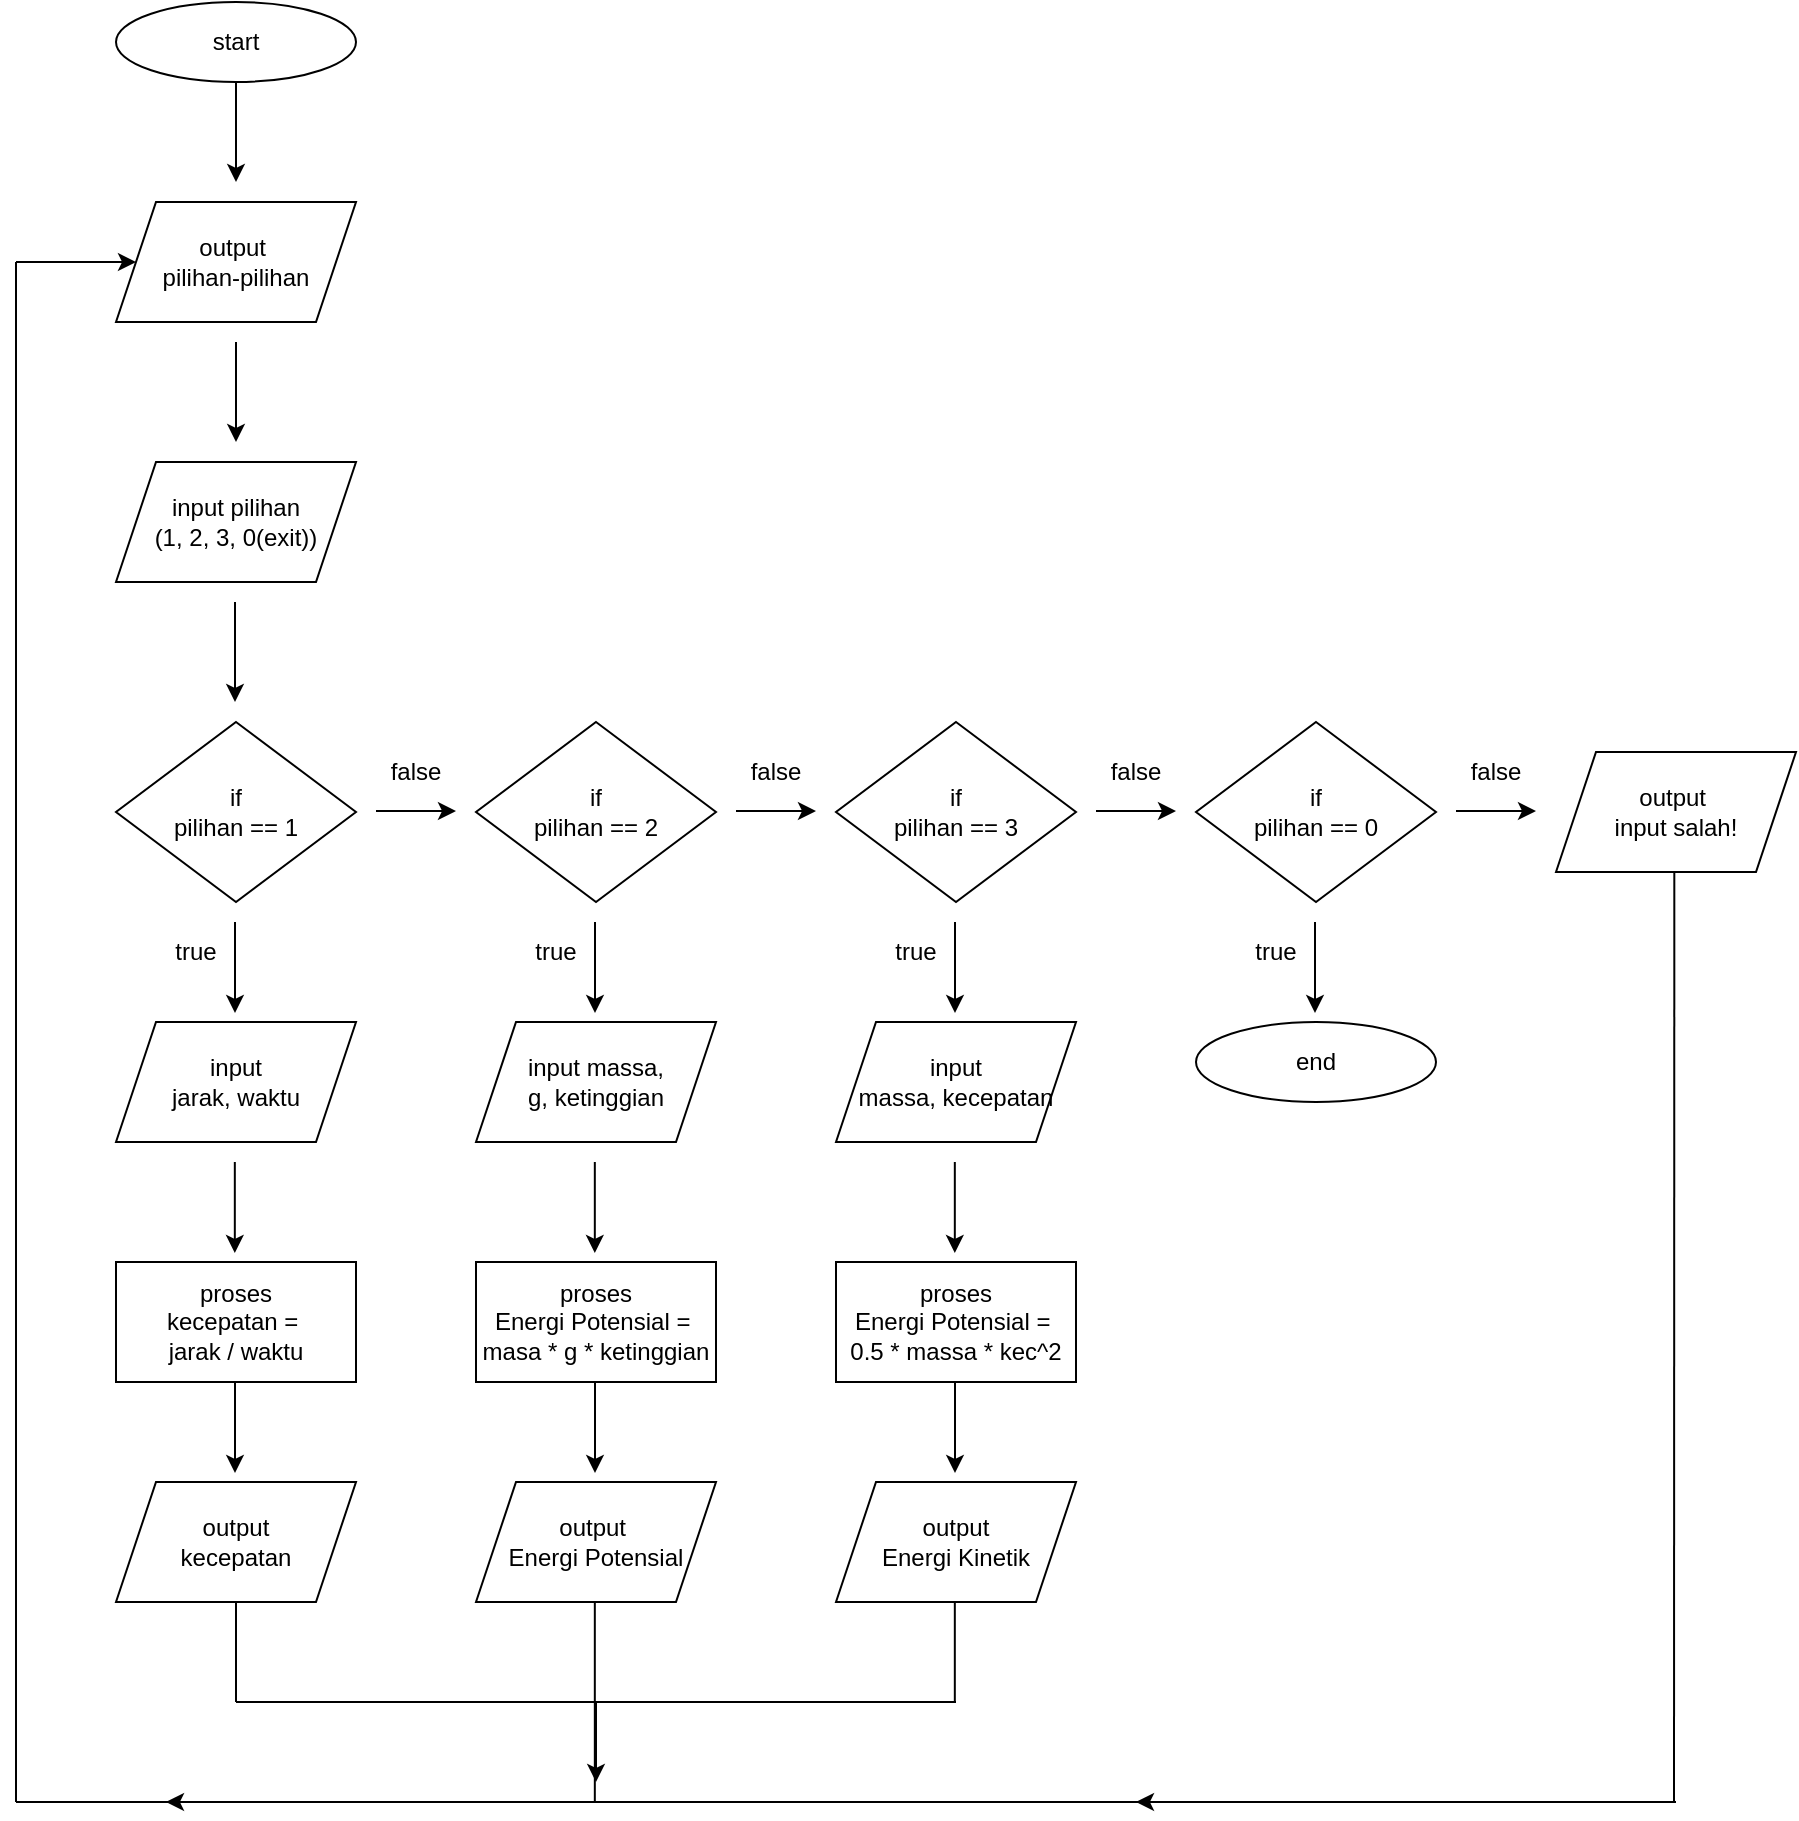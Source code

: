 <mxfile version="24.7.8">
  <diagram name="Page-1" id="fBOmCTxJh_x_Muk1704H">
    <mxGraphModel dx="1723" dy="757" grid="1" gridSize="10" guides="1" tooltips="1" connect="1" arrows="1" fold="1" page="1" pageScale="1" pageWidth="3300" pageHeight="4681" math="0" shadow="0">
      <root>
        <mxCell id="0" />
        <mxCell id="1" parent="0" />
        <mxCell id="cfUvDjUMcZ3npQGwa5-E-1" value="start" style="ellipse;whiteSpace=wrap;html=1;" vertex="1" parent="1">
          <mxGeometry x="340" y="60" width="120" height="40" as="geometry" />
        </mxCell>
        <mxCell id="cfUvDjUMcZ3npQGwa5-E-2" value="" style="endArrow=classic;html=1;rounded=0;exitX=0.5;exitY=1;exitDx=0;exitDy=0;" edge="1" parent="1" source="cfUvDjUMcZ3npQGwa5-E-1">
          <mxGeometry width="50" height="50" relative="1" as="geometry">
            <mxPoint x="430" y="160" as="sourcePoint" />
            <mxPoint x="400" y="150" as="targetPoint" />
          </mxGeometry>
        </mxCell>
        <mxCell id="cfUvDjUMcZ3npQGwa5-E-4" value="output&amp;nbsp;&lt;div&gt;pilihan-pilihan&lt;/div&gt;" style="shape=parallelogram;perimeter=parallelogramPerimeter;whiteSpace=wrap;html=1;fixedSize=1;" vertex="1" parent="1">
          <mxGeometry x="340" y="160" width="120" height="60" as="geometry" />
        </mxCell>
        <mxCell id="cfUvDjUMcZ3npQGwa5-E-5" value="" style="endArrow=classic;html=1;rounded=0;" edge="1" parent="1">
          <mxGeometry width="50" height="50" relative="1" as="geometry">
            <mxPoint x="400" y="230" as="sourcePoint" />
            <mxPoint x="400" y="280" as="targetPoint" />
          </mxGeometry>
        </mxCell>
        <mxCell id="cfUvDjUMcZ3npQGwa5-E-6" value="input pilihan&lt;br&gt;(1, 2, 3, 0(exit))" style="shape=parallelogram;perimeter=parallelogramPerimeter;whiteSpace=wrap;html=1;fixedSize=1;" vertex="1" parent="1">
          <mxGeometry x="340" y="290" width="120" height="60" as="geometry" />
        </mxCell>
        <mxCell id="cfUvDjUMcZ3npQGwa5-E-7" value="" style="endArrow=classic;html=1;rounded=0;" edge="1" parent="1">
          <mxGeometry width="50" height="50" relative="1" as="geometry">
            <mxPoint x="399.5" y="360" as="sourcePoint" />
            <mxPoint x="399.5" y="410" as="targetPoint" />
          </mxGeometry>
        </mxCell>
        <mxCell id="cfUvDjUMcZ3npQGwa5-E-8" value="if&lt;div&gt;pilihan == 1&lt;/div&gt;" style="rhombus;whiteSpace=wrap;html=1;" vertex="1" parent="1">
          <mxGeometry x="340" y="420" width="120" height="90" as="geometry" />
        </mxCell>
        <mxCell id="cfUvDjUMcZ3npQGwa5-E-9" value="" style="endArrow=classic;html=1;rounded=0;" edge="1" parent="1">
          <mxGeometry width="50" height="50" relative="1" as="geometry">
            <mxPoint x="470" y="464.5" as="sourcePoint" />
            <mxPoint x="510" y="464.5" as="targetPoint" />
          </mxGeometry>
        </mxCell>
        <mxCell id="cfUvDjUMcZ3npQGwa5-E-10" value="" style="endArrow=classic;html=1;rounded=0;" edge="1" parent="1">
          <mxGeometry width="50" height="50" relative="1" as="geometry">
            <mxPoint x="399.5" y="520" as="sourcePoint" />
            <mxPoint x="399.5" y="565.5" as="targetPoint" />
          </mxGeometry>
        </mxCell>
        <mxCell id="cfUvDjUMcZ3npQGwa5-E-11" value="if&lt;div&gt;pilihan == 2&lt;/div&gt;" style="rhombus;whiteSpace=wrap;html=1;" vertex="1" parent="1">
          <mxGeometry x="520" y="420" width="120" height="90" as="geometry" />
        </mxCell>
        <mxCell id="cfUvDjUMcZ3npQGwa5-E-12" value="" style="endArrow=classic;html=1;rounded=0;" edge="1" parent="1">
          <mxGeometry width="50" height="50" relative="1" as="geometry">
            <mxPoint x="650" y="464.5" as="sourcePoint" />
            <mxPoint x="690" y="464.5" as="targetPoint" />
          </mxGeometry>
        </mxCell>
        <mxCell id="cfUvDjUMcZ3npQGwa5-E-13" value="if&lt;div&gt;pilihan == 3&lt;/div&gt;" style="rhombus;whiteSpace=wrap;html=1;" vertex="1" parent="1">
          <mxGeometry x="700" y="420" width="120" height="90" as="geometry" />
        </mxCell>
        <mxCell id="cfUvDjUMcZ3npQGwa5-E-14" value="" style="endArrow=classic;html=1;rounded=0;" edge="1" parent="1">
          <mxGeometry width="50" height="50" relative="1" as="geometry">
            <mxPoint x="579.5" y="520" as="sourcePoint" />
            <mxPoint x="579.5" y="565.5" as="targetPoint" />
          </mxGeometry>
        </mxCell>
        <mxCell id="cfUvDjUMcZ3npQGwa5-E-15" value="" style="endArrow=classic;html=1;rounded=0;" edge="1" parent="1">
          <mxGeometry width="50" height="50" relative="1" as="geometry">
            <mxPoint x="759.5" y="520" as="sourcePoint" />
            <mxPoint x="759.5" y="565.5" as="targetPoint" />
          </mxGeometry>
        </mxCell>
        <mxCell id="cfUvDjUMcZ3npQGwa5-E-16" value="true" style="text;strokeColor=none;align=center;fillColor=none;html=1;verticalAlign=middle;whiteSpace=wrap;rounded=0;" vertex="1" parent="1">
          <mxGeometry x="350" y="520" width="60" height="30" as="geometry" />
        </mxCell>
        <mxCell id="cfUvDjUMcZ3npQGwa5-E-17" value="true" style="text;strokeColor=none;align=center;fillColor=none;html=1;verticalAlign=middle;whiteSpace=wrap;rounded=0;" vertex="1" parent="1">
          <mxGeometry x="530" y="520" width="60" height="30" as="geometry" />
        </mxCell>
        <mxCell id="cfUvDjUMcZ3npQGwa5-E-18" value="true" style="text;strokeColor=none;align=center;fillColor=none;html=1;verticalAlign=middle;whiteSpace=wrap;rounded=0;" vertex="1" parent="1">
          <mxGeometry x="710" y="520" width="60" height="30" as="geometry" />
        </mxCell>
        <mxCell id="cfUvDjUMcZ3npQGwa5-E-19" value="false" style="text;strokeColor=none;align=center;fillColor=none;html=1;verticalAlign=middle;whiteSpace=wrap;rounded=0;" vertex="1" parent="1">
          <mxGeometry x="460" y="430" width="60" height="30" as="geometry" />
        </mxCell>
        <mxCell id="cfUvDjUMcZ3npQGwa5-E-20" value="false" style="text;strokeColor=none;align=center;fillColor=none;html=1;verticalAlign=middle;whiteSpace=wrap;rounded=0;" vertex="1" parent="1">
          <mxGeometry x="640" y="430" width="60" height="30" as="geometry" />
        </mxCell>
        <mxCell id="cfUvDjUMcZ3npQGwa5-E-21" value="" style="endArrow=classic;html=1;rounded=0;" edge="1" parent="1">
          <mxGeometry width="50" height="50" relative="1" as="geometry">
            <mxPoint x="830" y="464.5" as="sourcePoint" />
            <mxPoint x="870" y="464.5" as="targetPoint" />
          </mxGeometry>
        </mxCell>
        <mxCell id="cfUvDjUMcZ3npQGwa5-E-22" value="false" style="text;strokeColor=none;align=center;fillColor=none;html=1;verticalAlign=middle;whiteSpace=wrap;rounded=0;" vertex="1" parent="1">
          <mxGeometry x="820" y="430" width="60" height="30" as="geometry" />
        </mxCell>
        <mxCell id="cfUvDjUMcZ3npQGwa5-E-23" value="if&lt;div&gt;pilihan == 0&lt;/div&gt;" style="rhombus;whiteSpace=wrap;html=1;" vertex="1" parent="1">
          <mxGeometry x="880" y="420" width="120" height="90" as="geometry" />
        </mxCell>
        <mxCell id="cfUvDjUMcZ3npQGwa5-E-24" value="" style="endArrow=classic;html=1;rounded=0;" edge="1" parent="1">
          <mxGeometry width="50" height="50" relative="1" as="geometry">
            <mxPoint x="939.5" y="520" as="sourcePoint" />
            <mxPoint x="939.5" y="565.5" as="targetPoint" />
          </mxGeometry>
        </mxCell>
        <mxCell id="cfUvDjUMcZ3npQGwa5-E-25" value="true" style="text;strokeColor=none;align=center;fillColor=none;html=1;verticalAlign=middle;whiteSpace=wrap;rounded=0;" vertex="1" parent="1">
          <mxGeometry x="890" y="520" width="60" height="30" as="geometry" />
        </mxCell>
        <mxCell id="cfUvDjUMcZ3npQGwa5-E-26" value="end" style="ellipse;whiteSpace=wrap;html=1;" vertex="1" parent="1">
          <mxGeometry x="880" y="570" width="120" height="40" as="geometry" />
        </mxCell>
        <mxCell id="cfUvDjUMcZ3npQGwa5-E-27" value="" style="endArrow=classic;html=1;rounded=0;" edge="1" parent="1">
          <mxGeometry width="50" height="50" relative="1" as="geometry">
            <mxPoint x="1010" y="464.5" as="sourcePoint" />
            <mxPoint x="1050" y="464.5" as="targetPoint" />
          </mxGeometry>
        </mxCell>
        <mxCell id="cfUvDjUMcZ3npQGwa5-E-28" value="false" style="text;strokeColor=none;align=center;fillColor=none;html=1;verticalAlign=middle;whiteSpace=wrap;rounded=0;" vertex="1" parent="1">
          <mxGeometry x="1000" y="430" width="60" height="30" as="geometry" />
        </mxCell>
        <mxCell id="cfUvDjUMcZ3npQGwa5-E-29" value="output&amp;nbsp;&lt;div&gt;input salah!&lt;/div&gt;" style="shape=parallelogram;perimeter=parallelogramPerimeter;whiteSpace=wrap;html=1;fixedSize=1;" vertex="1" parent="1">
          <mxGeometry x="1060" y="435" width="120" height="60" as="geometry" />
        </mxCell>
        <mxCell id="cfUvDjUMcZ3npQGwa5-E-30" value="input&lt;div&gt;jarak, waktu&lt;/div&gt;" style="shape=parallelogram;perimeter=parallelogramPerimeter;whiteSpace=wrap;html=1;fixedSize=1;" vertex="1" parent="1">
          <mxGeometry x="340" y="570" width="120" height="60" as="geometry" />
        </mxCell>
        <mxCell id="cfUvDjUMcZ3npQGwa5-E-31" value="input massa,&lt;div&gt;&lt;span style=&quot;background-color: initial;&quot;&gt;g,&amp;nbsp;&lt;/span&gt;&lt;span style=&quot;background-color: initial;&quot;&gt;ketinggian&lt;/span&gt;&lt;/div&gt;" style="shape=parallelogram;perimeter=parallelogramPerimeter;whiteSpace=wrap;html=1;fixedSize=1;" vertex="1" parent="1">
          <mxGeometry x="520" y="570" width="120" height="60" as="geometry" />
        </mxCell>
        <mxCell id="cfUvDjUMcZ3npQGwa5-E-32" value="input&lt;div&gt;massa, kecepatan&lt;/div&gt;" style="shape=parallelogram;perimeter=parallelogramPerimeter;whiteSpace=wrap;html=1;fixedSize=1;" vertex="1" parent="1">
          <mxGeometry x="700" y="570" width="120" height="60" as="geometry" />
        </mxCell>
        <mxCell id="cfUvDjUMcZ3npQGwa5-E-36" value="" style="endArrow=classic;html=1;rounded=0;" edge="1" parent="1">
          <mxGeometry width="50" height="50" relative="1" as="geometry">
            <mxPoint x="399.5" y="750" as="sourcePoint" />
            <mxPoint x="399.5" y="795.5" as="targetPoint" />
          </mxGeometry>
        </mxCell>
        <mxCell id="cfUvDjUMcZ3npQGwa5-E-37" value="output&lt;div&gt;kecepatan&lt;/div&gt;" style="shape=parallelogram;perimeter=parallelogramPerimeter;whiteSpace=wrap;html=1;fixedSize=1;" vertex="1" parent="1">
          <mxGeometry x="340" y="800" width="120" height="60" as="geometry" />
        </mxCell>
        <mxCell id="cfUvDjUMcZ3npQGwa5-E-38" value="" style="endArrow=classic;html=1;rounded=0;" edge="1" parent="1">
          <mxGeometry width="50" height="50" relative="1" as="geometry">
            <mxPoint x="579.5" y="750" as="sourcePoint" />
            <mxPoint x="579.5" y="795.5" as="targetPoint" />
          </mxGeometry>
        </mxCell>
        <mxCell id="cfUvDjUMcZ3npQGwa5-E-39" value="output&amp;nbsp;&lt;div&gt;Energi Potensial&lt;/div&gt;" style="shape=parallelogram;perimeter=parallelogramPerimeter;whiteSpace=wrap;html=1;fixedSize=1;" vertex="1" parent="1">
          <mxGeometry x="520" y="800" width="120" height="60" as="geometry" />
        </mxCell>
        <mxCell id="cfUvDjUMcZ3npQGwa5-E-40" value="" style="endArrow=classic;html=1;rounded=0;" edge="1" parent="1">
          <mxGeometry width="50" height="50" relative="1" as="geometry">
            <mxPoint x="759.5" y="750" as="sourcePoint" />
            <mxPoint x="759.5" y="795.5" as="targetPoint" />
          </mxGeometry>
        </mxCell>
        <mxCell id="cfUvDjUMcZ3npQGwa5-E-41" value="output&lt;div&gt;Energi Kinetik&lt;/div&gt;" style="shape=parallelogram;perimeter=parallelogramPerimeter;whiteSpace=wrap;html=1;fixedSize=1;" vertex="1" parent="1">
          <mxGeometry x="700" y="800" width="120" height="60" as="geometry" />
        </mxCell>
        <mxCell id="cfUvDjUMcZ3npQGwa5-E-42" value="proses&lt;div&gt;kecepatan =&amp;nbsp;&lt;/div&gt;&lt;div&gt;jarak / waktu&lt;/div&gt;" style="rounded=0;whiteSpace=wrap;html=1;" vertex="1" parent="1">
          <mxGeometry x="340" y="690" width="120" height="60" as="geometry" />
        </mxCell>
        <mxCell id="cfUvDjUMcZ3npQGwa5-E-43" value="" style="endArrow=classic;html=1;rounded=0;" edge="1" parent="1">
          <mxGeometry width="50" height="50" relative="1" as="geometry">
            <mxPoint x="399.41" y="640" as="sourcePoint" />
            <mxPoint x="399.41" y="685.5" as="targetPoint" />
          </mxGeometry>
        </mxCell>
        <mxCell id="cfUvDjUMcZ3npQGwa5-E-44" value="" style="endArrow=classic;html=1;rounded=0;" edge="1" parent="1">
          <mxGeometry width="50" height="50" relative="1" as="geometry">
            <mxPoint x="579.41" y="640" as="sourcePoint" />
            <mxPoint x="579.41" y="685.5" as="targetPoint" />
          </mxGeometry>
        </mxCell>
        <mxCell id="cfUvDjUMcZ3npQGwa5-E-45" value="" style="endArrow=classic;html=1;rounded=0;" edge="1" parent="1">
          <mxGeometry width="50" height="50" relative="1" as="geometry">
            <mxPoint x="759.41" y="640" as="sourcePoint" />
            <mxPoint x="759.41" y="685.5" as="targetPoint" />
          </mxGeometry>
        </mxCell>
        <mxCell id="cfUvDjUMcZ3npQGwa5-E-46" value="proses&lt;div&gt;Energi Potensial =&amp;nbsp;&lt;/div&gt;&lt;div&gt;masa * g * ketinggian&lt;/div&gt;" style="rounded=0;whiteSpace=wrap;html=1;" vertex="1" parent="1">
          <mxGeometry x="520" y="690" width="120" height="60" as="geometry" />
        </mxCell>
        <mxCell id="cfUvDjUMcZ3npQGwa5-E-47" value="proses&lt;div&gt;Energi Potensial =&amp;nbsp;&lt;/div&gt;&lt;div&gt;0.5 * massa * kec^2&lt;/div&gt;" style="rounded=0;whiteSpace=wrap;html=1;" vertex="1" parent="1">
          <mxGeometry x="700" y="690" width="120" height="60" as="geometry" />
        </mxCell>
        <mxCell id="cfUvDjUMcZ3npQGwa5-E-48" value="" style="endArrow=none;html=1;rounded=0;" edge="1" parent="1">
          <mxGeometry width="50" height="50" relative="1" as="geometry">
            <mxPoint x="400" y="910" as="sourcePoint" />
            <mxPoint x="760" y="910" as="targetPoint" />
          </mxGeometry>
        </mxCell>
        <mxCell id="cfUvDjUMcZ3npQGwa5-E-49" value="" style="endArrow=none;html=1;rounded=0;entryX=0.5;entryY=1;entryDx=0;entryDy=0;" edge="1" parent="1" target="cfUvDjUMcZ3npQGwa5-E-37">
          <mxGeometry width="50" height="50" relative="1" as="geometry">
            <mxPoint x="400" y="910" as="sourcePoint" />
            <mxPoint x="360" y="880" as="targetPoint" />
          </mxGeometry>
        </mxCell>
        <mxCell id="cfUvDjUMcZ3npQGwa5-E-50" value="" style="endArrow=none;html=1;rounded=0;entryX=0.5;entryY=1;entryDx=0;entryDy=0;" edge="1" parent="1">
          <mxGeometry width="50" height="50" relative="1" as="geometry">
            <mxPoint x="759.41" y="910" as="sourcePoint" />
            <mxPoint x="759.41" y="860" as="targetPoint" />
          </mxGeometry>
        </mxCell>
        <mxCell id="cfUvDjUMcZ3npQGwa5-E-51" value="" style="endArrow=none;html=1;rounded=0;entryX=0.5;entryY=1;entryDx=0;entryDy=0;" edge="1" parent="1">
          <mxGeometry width="50" height="50" relative="1" as="geometry">
            <mxPoint x="579.41" y="910" as="sourcePoint" />
            <mxPoint x="579.41" y="860" as="targetPoint" />
          </mxGeometry>
        </mxCell>
        <mxCell id="cfUvDjUMcZ3npQGwa5-E-53" value="" style="endArrow=none;html=1;rounded=0;entryX=0.5;entryY=1;entryDx=0;entryDy=0;" edge="1" parent="1">
          <mxGeometry width="50" height="50" relative="1" as="geometry">
            <mxPoint x="579.41" y="960" as="sourcePoint" />
            <mxPoint x="579.41" y="910" as="targetPoint" />
          </mxGeometry>
        </mxCell>
        <mxCell id="cfUvDjUMcZ3npQGwa5-E-54" value="" style="endArrow=none;html=1;rounded=0;" edge="1" parent="1">
          <mxGeometry width="50" height="50" relative="1" as="geometry">
            <mxPoint x="290" y="960" as="sourcePoint" />
            <mxPoint x="580" y="960" as="targetPoint" />
          </mxGeometry>
        </mxCell>
        <mxCell id="cfUvDjUMcZ3npQGwa5-E-55" value="" style="endArrow=none;html=1;rounded=0;" edge="1" parent="1">
          <mxGeometry width="50" height="50" relative="1" as="geometry">
            <mxPoint x="290.0" y="960" as="sourcePoint" />
            <mxPoint x="290" y="190" as="targetPoint" />
          </mxGeometry>
        </mxCell>
        <mxCell id="cfUvDjUMcZ3npQGwa5-E-56" value="" style="endArrow=classic;html=1;rounded=0;" edge="1" parent="1" target="cfUvDjUMcZ3npQGwa5-E-4">
          <mxGeometry width="50" height="50" relative="1" as="geometry">
            <mxPoint x="290" y="190" as="sourcePoint" />
            <mxPoint x="290" y="240" as="targetPoint" />
          </mxGeometry>
        </mxCell>
        <mxCell id="cfUvDjUMcZ3npQGwa5-E-57" value="" style="endArrow=none;html=1;rounded=0;" edge="1" parent="1">
          <mxGeometry width="50" height="50" relative="1" as="geometry">
            <mxPoint x="580" y="960" as="sourcePoint" />
            <mxPoint x="1120" y="960" as="targetPoint" />
          </mxGeometry>
        </mxCell>
        <mxCell id="cfUvDjUMcZ3npQGwa5-E-58" value="" style="endArrow=none;html=1;rounded=0;entryX=0.5;entryY=1;entryDx=0;entryDy=0;" edge="1" parent="1">
          <mxGeometry width="50" height="50" relative="1" as="geometry">
            <mxPoint x="1119" y="960" as="sourcePoint" />
            <mxPoint x="1119.17" y="495" as="targetPoint" />
          </mxGeometry>
        </mxCell>
        <mxCell id="cfUvDjUMcZ3npQGwa5-E-59" value="" style="endArrow=classic;html=1;rounded=0;" edge="1" parent="1">
          <mxGeometry width="50" height="50" relative="1" as="geometry">
            <mxPoint x="880" y="960" as="sourcePoint" />
            <mxPoint x="850" y="960" as="targetPoint" />
          </mxGeometry>
        </mxCell>
        <mxCell id="cfUvDjUMcZ3npQGwa5-E-60" value="" style="endArrow=classic;html=1;rounded=0;" edge="1" parent="1">
          <mxGeometry width="50" height="50" relative="1" as="geometry">
            <mxPoint x="395" y="960" as="sourcePoint" />
            <mxPoint x="365" y="960" as="targetPoint" />
          </mxGeometry>
        </mxCell>
        <mxCell id="cfUvDjUMcZ3npQGwa5-E-61" value="" style="endArrow=classic;html=1;rounded=0;" edge="1" parent="1">
          <mxGeometry width="50" height="50" relative="1" as="geometry">
            <mxPoint x="580" y="910" as="sourcePoint" />
            <mxPoint x="580" y="950" as="targetPoint" />
          </mxGeometry>
        </mxCell>
      </root>
    </mxGraphModel>
  </diagram>
</mxfile>
